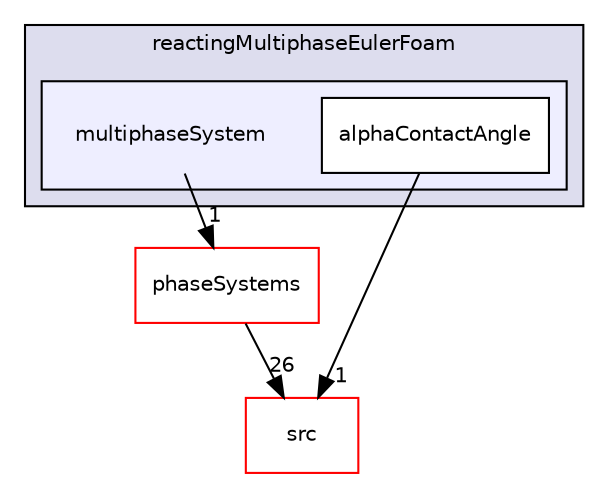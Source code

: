 digraph "applications/solvers/multiphase/reactingEulerFoam/reactingMultiphaseEulerFoam/multiphaseSystem" {
  bgcolor=transparent;
  compound=true
  node [ fontsize="10", fontname="Helvetica"];
  edge [ labelfontsize="10", labelfontname="Helvetica"];
  subgraph clusterdir_f43e6cbef3f1fcb86eb964dec54a1d5c {
    graph [ bgcolor="#ddddee", pencolor="black", label="reactingMultiphaseEulerFoam" fontname="Helvetica", fontsize="10", URL="dir_f43e6cbef3f1fcb86eb964dec54a1d5c.html"]
  subgraph clusterdir_bffdae721ccdc4cfa39420078414a1c9 {
    graph [ bgcolor="#eeeeff", pencolor="black", label="" URL="dir_bffdae721ccdc4cfa39420078414a1c9.html"];
    dir_bffdae721ccdc4cfa39420078414a1c9 [shape=plaintext label="multiphaseSystem"];
    dir_ac5f7fd7e4c1a278b50780b9a0df46e0 [shape=box label="alphaContactAngle" color="black" fillcolor="white" style="filled" URL="dir_ac5f7fd7e4c1a278b50780b9a0df46e0.html"];
  }
  }
  dir_68267d1309a1af8e8297ef4c3efbcdba [shape=box label="src" color="red" URL="dir_68267d1309a1af8e8297ef4c3efbcdba.html"];
  dir_bc741cf0feed825022d764837944696d [shape=box label="phaseSystems" color="red" URL="dir_bc741cf0feed825022d764837944696d.html"];
  dir_bc741cf0feed825022d764837944696d->dir_68267d1309a1af8e8297ef4c3efbcdba [headlabel="26", labeldistance=1.5 headhref="dir_000144_000737.html"];
  dir_bffdae721ccdc4cfa39420078414a1c9->dir_bc741cf0feed825022d764837944696d [headlabel="1", labeldistance=1.5 headhref="dir_000215_000144.html"];
  dir_ac5f7fd7e4c1a278b50780b9a0df46e0->dir_68267d1309a1af8e8297ef4c3efbcdba [headlabel="1", labeldistance=1.5 headhref="dir_003028_000737.html"];
}
